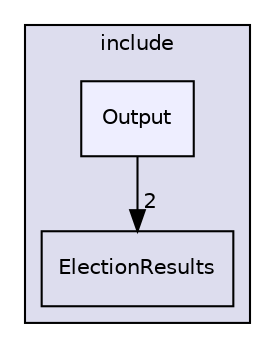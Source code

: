 digraph "/home/kakureki/GitHub/repo-Team3/Project1/src/include/Output" {
  compound=true
  node [ fontsize="10", fontname="Helvetica"];
  edge [ labelfontsize="10", labelfontname="Helvetica"];
  subgraph clusterdir_b0856f6b0d80ccb263b2f415c91f9e17 {
    graph [ bgcolor="#ddddee", pencolor="black", label="include" fontname="Helvetica", fontsize="10", URL="dir_b0856f6b0d80ccb263b2f415c91f9e17.html"]
  dir_133b8925141d21ea1de050c24f5fa4bb [shape=box label="ElectionResults" URL="dir_133b8925141d21ea1de050c24f5fa4bb.html"];
  dir_1b6ae271754b24dfc1bf4ba1aafc2914 [shape=box, label="Output", style="filled", fillcolor="#eeeeff", pencolor="black", URL="dir_1b6ae271754b24dfc1bf4ba1aafc2914.html"];
  }
  dir_1b6ae271754b24dfc1bf4ba1aafc2914->dir_133b8925141d21ea1de050c24f5fa4bb [headlabel="2", labeldistance=1.5 headhref="dir_000005_000003.html"];
}
